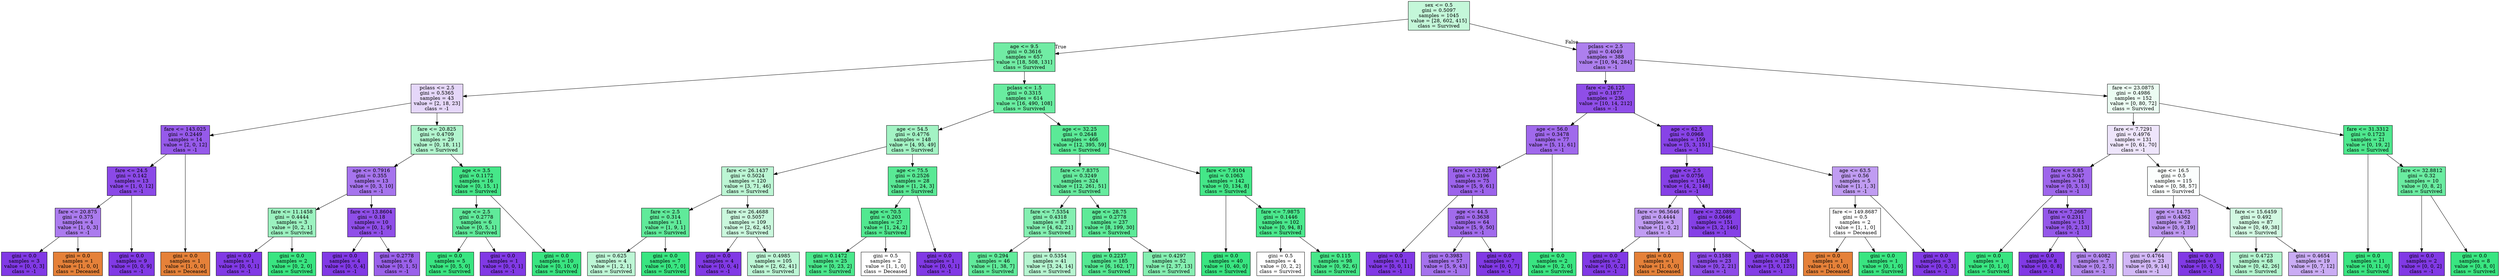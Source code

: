digraph Tree {
node [shape=box, style="filled", color="black"] ;
graph [ranksep=equally, splines=polyline] ;
0 [label="sex <= 0.5\ngini = 0.5097\nsamples = 1045\nvalue = [28, 602, 415]\nclass = Survived", fillcolor="#39e5814c"] ;
1 [label="age <= 9.5\ngini = 0.3616\nsamples = 657\nvalue = [18, 508, 131]\nclass = Survived", fillcolor="#39e581b7"] ;
0 -> 1 [labeldistance=2.5, labelangle=45, headlabel="True"] ;
2 [label="pclass <= 2.5\ngini = 0.5365\nsamples = 43\nvalue = [2, 18, 23]\nclass = -1", fillcolor="#8139e533"] ;
1 -> 2 ;
3 [label="fare <= 143.025\ngini = 0.2449\nsamples = 14\nvalue = [2, 0, 12]\nclass = -1", fillcolor="#8139e5d4"] ;
2 -> 3 ;
4 [label="fare <= 24.5\ngini = 0.142\nsamples = 13\nvalue = [1, 0, 12]\nclass = -1", fillcolor="#8139e5ea"] ;
3 -> 4 ;
5 [label="fare <= 20.875\ngini = 0.375\nsamples = 4\nvalue = [1, 0, 3]\nclass = -1", fillcolor="#8139e5aa"] ;
4 -> 5 ;
6 [label="gini = 0.0\nsamples = 3\nvalue = [0, 0, 3]\nclass = -1", fillcolor="#8139e5ff"] ;
5 -> 6 ;
7 [label="gini = 0.0\nsamples = 1\nvalue = [1, 0, 0]\nclass = Deceased", fillcolor="#e58139ff"] ;
5 -> 7 ;
8 [label="gini = 0.0\nsamples = 9\nvalue = [0, 0, 9]\nclass = -1", fillcolor="#8139e5ff"] ;
4 -> 8 ;
9 [label="gini = 0.0\nsamples = 1\nvalue = [1, 0, 0]\nclass = Deceased", fillcolor="#e58139ff"] ;
3 -> 9 ;
10 [label="fare <= 20.825\ngini = 0.4709\nsamples = 29\nvalue = [0, 18, 11]\nclass = Survived", fillcolor="#39e58163"] ;
2 -> 10 ;
11 [label="age <= 0.7916\ngini = 0.355\nsamples = 13\nvalue = [0, 3, 10]\nclass = -1", fillcolor="#8139e5b3"] ;
10 -> 11 ;
12 [label="fare <= 11.1458\ngini = 0.4444\nsamples = 3\nvalue = [0, 2, 1]\nclass = Survived", fillcolor="#39e5817f"] ;
11 -> 12 ;
13 [label="gini = 0.0\nsamples = 1\nvalue = [0, 0, 1]\nclass = -1", fillcolor="#8139e5ff"] ;
12 -> 13 ;
14 [label="gini = 0.0\nsamples = 2\nvalue = [0, 2, 0]\nclass = Survived", fillcolor="#39e581ff"] ;
12 -> 14 ;
15 [label="fare <= 13.8604\ngini = 0.18\nsamples = 10\nvalue = [0, 1, 9]\nclass = -1", fillcolor="#8139e5e3"] ;
11 -> 15 ;
16 [label="gini = 0.0\nsamples = 4\nvalue = [0, 0, 4]\nclass = -1", fillcolor="#8139e5ff"] ;
15 -> 16 ;
17 [label="gini = 0.2778\nsamples = 6\nvalue = [0, 1, 5]\nclass = -1", fillcolor="#8139e5cc"] ;
15 -> 17 ;
18 [label="age <= 3.5\ngini = 0.1172\nsamples = 16\nvalue = [0, 15, 1]\nclass = Survived", fillcolor="#39e581ee"] ;
10 -> 18 ;
19 [label="age <= 2.5\ngini = 0.2778\nsamples = 6\nvalue = [0, 5, 1]\nclass = Survived", fillcolor="#39e581cc"] ;
18 -> 19 ;
20 [label="gini = 0.0\nsamples = 5\nvalue = [0, 5, 0]\nclass = Survived", fillcolor="#39e581ff"] ;
19 -> 20 ;
21 [label="gini = 0.0\nsamples = 1\nvalue = [0, 0, 1]\nclass = -1", fillcolor="#8139e5ff"] ;
19 -> 21 ;
22 [label="gini = 0.0\nsamples = 10\nvalue = [0, 10, 0]\nclass = Survived", fillcolor="#39e581ff"] ;
18 -> 22 ;
23 [label="pclass <= 1.5\ngini = 0.3315\nsamples = 614\nvalue = [16, 490, 108]\nclass = Survived", fillcolor="#39e581c1"] ;
1 -> 23 ;
24 [label="age <= 54.5\ngini = 0.4776\nsamples = 148\nvalue = [4, 95, 49]\nclass = Survived", fillcolor="#39e58176"] ;
23 -> 24 ;
25 [label="fare <= 26.1437\ngini = 0.5024\nsamples = 120\nvalue = [3, 71, 46]\nclass = Survived", fillcolor="#39e58156"] ;
24 -> 25 ;
26 [label="fare <= 2.5\ngini = 0.314\nsamples = 11\nvalue = [1, 9, 1]\nclass = Survived", fillcolor="#39e581cc"] ;
25 -> 26 ;
27 [label="gini = 0.625\nsamples = 4\nvalue = [1, 2, 1]\nclass = Survived", fillcolor="#39e58155"] ;
26 -> 27 ;
28 [label="gini = 0.0\nsamples = 7\nvalue = [0, 7, 0]\nclass = Survived", fillcolor="#39e581ff"] ;
26 -> 28 ;
29 [label="fare <= 26.4688\ngini = 0.5057\nsamples = 109\nvalue = [2, 62, 45]\nclass = Survived", fillcolor="#39e58144"] ;
25 -> 29 ;
30 [label="gini = 0.0\nsamples = 4\nvalue = [0, 0, 4]\nclass = -1", fillcolor="#8139e5ff"] ;
29 -> 30 ;
31 [label="gini = 0.4985\nsamples = 105\nvalue = [2, 62, 41]\nclass = Survived", fillcolor="#39e58154"] ;
29 -> 31 ;
32 [label="age <= 75.5\ngini = 0.2526\nsamples = 28\nvalue = [1, 24, 3]\nclass = Survived", fillcolor="#39e581d6"] ;
24 -> 32 ;
33 [label="age <= 70.5\ngini = 0.203\nsamples = 27\nvalue = [1, 24, 2]\nclass = Survived", fillcolor="#39e581e0"] ;
32 -> 33 ;
34 [label="gini = 0.1472\nsamples = 25\nvalue = [0, 23, 2]\nclass = Survived", fillcolor="#39e581e9"] ;
33 -> 34 ;
35 [label="gini = 0.5\nsamples = 2\nvalue = [1, 1, 0]\nclass = Deceased", fillcolor="#e5813900"] ;
33 -> 35 ;
36 [label="gini = 0.0\nsamples = 1\nvalue = [0, 0, 1]\nclass = -1", fillcolor="#8139e5ff"] ;
32 -> 36 ;
37 [label="age <= 32.25\ngini = 0.2648\nsamples = 466\nvalue = [12, 395, 59]\nclass = Survived", fillcolor="#39e581d3"] ;
23 -> 37 ;
38 [label="fare <= 7.8375\ngini = 0.3249\nsamples = 324\nvalue = [12, 261, 51]\nclass = Survived", fillcolor="#39e581c4"] ;
37 -> 38 ;
39 [label="fare <= 7.5354\ngini = 0.4318\nsamples = 87\nvalue = [4, 62, 21]\nclass = Survived", fillcolor="#39e5819e"] ;
38 -> 39 ;
40 [label="gini = 0.294\nsamples = 46\nvalue = [1, 38, 7]\nclass = Survived", fillcolor="#39e581cb"] ;
39 -> 40 ;
41 [label="gini = 0.5354\nsamples = 41\nvalue = [3, 24, 14]\nclass = Survived", fillcolor="#39e5815e"] ;
39 -> 41 ;
42 [label="age <= 28.75\ngini = 0.2778\nsamples = 237\nvalue = [8, 199, 30]\nclass = Survived", fillcolor="#39e581d0"] ;
38 -> 42 ;
43 [label="gini = 0.2237\nsamples = 185\nvalue = [6, 162, 17]\nclass = Survived", fillcolor="#39e581dc"] ;
42 -> 43 ;
44 [label="gini = 0.4297\nsamples = 52\nvalue = [2, 37, 13]\nclass = Survived", fillcolor="#39e5819d"] ;
42 -> 44 ;
45 [label="fare <= 7.9104\ngini = 0.1063\nsamples = 142\nvalue = [0, 134, 8]\nclass = Survived", fillcolor="#39e581f0"] ;
37 -> 45 ;
46 [label="gini = 0.0\nsamples = 40\nvalue = [0, 40, 0]\nclass = Survived", fillcolor="#39e581ff"] ;
45 -> 46 ;
47 [label="fare <= 7.9875\ngini = 0.1446\nsamples = 102\nvalue = [0, 94, 8]\nclass = Survived", fillcolor="#39e581e9"] ;
45 -> 47 ;
48 [label="gini = 0.5\nsamples = 4\nvalue = [0, 2, 2]\nclass = Survived", fillcolor="#39e58100"] ;
47 -> 48 ;
49 [label="gini = 0.115\nsamples = 98\nvalue = [0, 92, 6]\nclass = Survived", fillcolor="#39e581ee"] ;
47 -> 49 ;
50 [label="pclass <= 2.5\ngini = 0.4049\nsamples = 388\nvalue = [10, 94, 284]\nclass = -1", fillcolor="#8139e5a5"] ;
0 -> 50 [labeldistance=2.5, labelangle=-45, headlabel="False"] ;
51 [label="fare <= 26.125\ngini = 0.1877\nsamples = 236\nvalue = [10, 14, 212]\nclass = -1", fillcolor="#8139e5e3"] ;
50 -> 51 ;
52 [label="age <= 56.0\ngini = 0.3478\nsamples = 77\nvalue = [5, 11, 61]\nclass = -1", fillcolor="#8139e5c1"] ;
51 -> 52 ;
53 [label="fare <= 12.825\ngini = 0.3196\nsamples = 75\nvalue = [5, 9, 61]\nclass = -1", fillcolor="#8139e5c9"] ;
52 -> 53 ;
54 [label="gini = 0.0\nsamples = 11\nvalue = [0, 0, 11]\nclass = -1", fillcolor="#8139e5ff"] ;
53 -> 54 ;
55 [label="age <= 44.5\ngini = 0.3638\nsamples = 64\nvalue = [5, 9, 50]\nclass = -1", fillcolor="#8139e5be"] ;
53 -> 55 ;
56 [label="gini = 0.3983\nsamples = 57\nvalue = [5, 9, 43]\nclass = -1", fillcolor="#8139e5b5"] ;
55 -> 56 ;
57 [label="gini = 0.0\nsamples = 7\nvalue = [0, 0, 7]\nclass = -1", fillcolor="#8139e5ff"] ;
55 -> 57 ;
58 [label="gini = 0.0\nsamples = 2\nvalue = [0, 2, 0]\nclass = Survived", fillcolor="#39e581ff"] ;
52 -> 58 ;
59 [label="age <= 62.5\ngini = 0.0968\nsamples = 159\nvalue = [5, 3, 151]\nclass = -1", fillcolor="#8139e5f2"] ;
51 -> 59 ;
60 [label="age <= 2.5\ngini = 0.0756\nsamples = 154\nvalue = [4, 2, 148]\nclass = -1", fillcolor="#8139e5f5"] ;
59 -> 60 ;
61 [label="fare <= 96.5646\ngini = 0.4444\nsamples = 3\nvalue = [1, 0, 2]\nclass = -1", fillcolor="#8139e57f"] ;
60 -> 61 ;
62 [label="gini = 0.0\nsamples = 2\nvalue = [0, 0, 2]\nclass = -1", fillcolor="#8139e5ff"] ;
61 -> 62 ;
63 [label="gini = 0.0\nsamples = 1\nvalue = [1, 0, 0]\nclass = Deceased", fillcolor="#e58139ff"] ;
61 -> 63 ;
64 [label="fare <= 32.0896\ngini = 0.0646\nsamples = 151\nvalue = [3, 2, 146]\nclass = -1", fillcolor="#8139e5f6"] ;
60 -> 64 ;
65 [label="gini = 0.1588\nsamples = 23\nvalue = [0, 2, 21]\nclass = -1", fillcolor="#8139e5e7"] ;
64 -> 65 ;
66 [label="gini = 0.0458\nsamples = 128\nvalue = [3, 0, 125]\nclass = -1", fillcolor="#8139e5f9"] ;
64 -> 66 ;
67 [label="age <= 63.5\ngini = 0.56\nsamples = 5\nvalue = [1, 1, 3]\nclass = -1", fillcolor="#8139e57f"] ;
59 -> 67 ;
68 [label="fare <= 149.8687\ngini = 0.5\nsamples = 2\nvalue = [1, 1, 0]\nclass = Deceased", fillcolor="#e5813900"] ;
67 -> 68 ;
69 [label="gini = 0.0\nsamples = 1\nvalue = [1, 0, 0]\nclass = Deceased", fillcolor="#e58139ff"] ;
68 -> 69 ;
70 [label="gini = 0.0\nsamples = 1\nvalue = [0, 1, 0]\nclass = Survived", fillcolor="#39e581ff"] ;
68 -> 70 ;
71 [label="gini = 0.0\nsamples = 3\nvalue = [0, 0, 3]\nclass = -1", fillcolor="#8139e5ff"] ;
67 -> 71 ;
72 [label="fare <= 23.0875\ngini = 0.4986\nsamples = 152\nvalue = [0, 80, 72]\nclass = Survived", fillcolor="#39e58119"] ;
50 -> 72 ;
73 [label="fare <= 7.7291\ngini = 0.4976\nsamples = 131\nvalue = [0, 61, 70]\nclass = -1", fillcolor="#8139e521"] ;
72 -> 73 ;
74 [label="fare <= 6.85\ngini = 0.3047\nsamples = 16\nvalue = [0, 3, 13]\nclass = -1", fillcolor="#8139e5c4"] ;
73 -> 74 ;
75 [label="gini = 0.0\nsamples = 1\nvalue = [0, 1, 0]\nclass = Survived", fillcolor="#39e581ff"] ;
74 -> 75 ;
76 [label="fare <= 7.2667\ngini = 0.2311\nsamples = 15\nvalue = [0, 2, 13]\nclass = -1", fillcolor="#8139e5d8"] ;
74 -> 76 ;
77 [label="gini = 0.0\nsamples = 8\nvalue = [0, 0, 8]\nclass = -1", fillcolor="#8139e5ff"] ;
76 -> 77 ;
78 [label="gini = 0.4082\nsamples = 7\nvalue = [0, 2, 5]\nclass = -1", fillcolor="#8139e599"] ;
76 -> 78 ;
79 [label="age <= 16.5\ngini = 0.5\nsamples = 115\nvalue = [0, 58, 57]\nclass = Survived", fillcolor="#39e58104"] ;
73 -> 79 ;
80 [label="age <= 14.75\ngini = 0.4362\nsamples = 28\nvalue = [0, 9, 19]\nclass = -1", fillcolor="#8139e586"] ;
79 -> 80 ;
81 [label="gini = 0.4764\nsamples = 23\nvalue = [0, 9, 14]\nclass = -1", fillcolor="#8139e55b"] ;
80 -> 81 ;
82 [label="gini = 0.0\nsamples = 5\nvalue = [0, 0, 5]\nclass = -1", fillcolor="#8139e5ff"] ;
80 -> 82 ;
83 [label="fare <= 15.6459\ngini = 0.492\nsamples = 87\nvalue = [0, 49, 38]\nclass = Survived", fillcolor="#39e58139"] ;
79 -> 83 ;
84 [label="gini = 0.4723\nsamples = 68\nvalue = [0, 42, 26]\nclass = Survived", fillcolor="#39e58161"] ;
83 -> 84 ;
85 [label="gini = 0.4654\nsamples = 19\nvalue = [0, 7, 12]\nclass = -1", fillcolor="#8139e56a"] ;
83 -> 85 ;
86 [label="fare <= 31.3312\ngini = 0.1723\nsamples = 21\nvalue = [0, 19, 2]\nclass = Survived", fillcolor="#39e581e4"] ;
72 -> 86 ;
87 [label="gini = 0.0\nsamples = 11\nvalue = [0, 11, 0]\nclass = Survived", fillcolor="#39e581ff"] ;
86 -> 87 ;
88 [label="fare <= 32.8812\ngini = 0.32\nsamples = 10\nvalue = [0, 8, 2]\nclass = Survived", fillcolor="#39e581bf"] ;
86 -> 88 ;
89 [label="gini = 0.0\nsamples = 2\nvalue = [0, 0, 2]\nclass = -1", fillcolor="#8139e5ff"] ;
88 -> 89 ;
90 [label="gini = 0.0\nsamples = 8\nvalue = [0, 8, 0]\nclass = Survived", fillcolor="#39e581ff"] ;
88 -> 90 ;
{rank=same ; 0} ;
{rank=same ; 1; 50} ;
{rank=same ; 2; 23; 51; 72} ;
{rank=same ; 3; 10; 24; 37; 52; 59; 73; 86} ;
{rank=same ; 4; 11; 18; 25; 32; 38; 45; 53; 60; 67; 74; 79; 88} ;
{rank=same ; 5; 12; 15; 19; 26; 29; 33; 39; 42; 47; 55; 61; 64; 68; 76; 80; 83} ;
{rank=same ; 6; 7; 8; 9; 13; 14; 16; 17; 20; 21; 22; 27; 28; 30; 31; 34; 35; 36; 40; 41; 43; 44; 46; 48; 49; 54; 56; 57; 58; 62; 63; 65; 66; 69; 70; 71; 75; 77; 78; 81; 82; 84; 85; 87; 89; 90} ;
}